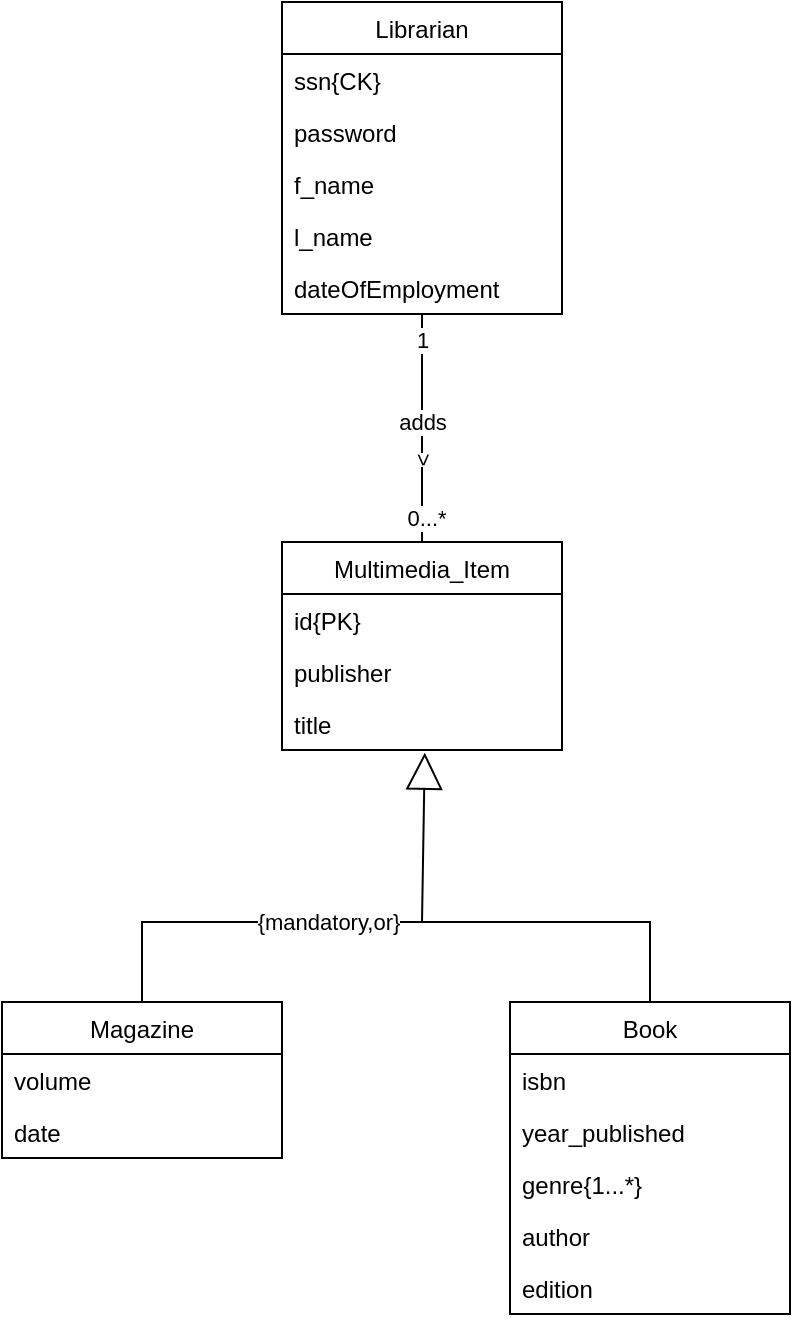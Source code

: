 <mxfile version="17.2.4" type="device"><diagram id="lKnWAcIyVKvE9hc4muUv" name="Page-1"><mxGraphModel dx="782" dy="531" grid="1" gridSize="10" guides="1" tooltips="1" connect="1" arrows="1" fold="1" page="1" pageScale="1" pageWidth="827" pageHeight="1169" math="0" shadow="0"><root><mxCell id="0"/><mxCell id="1" parent="0"/><mxCell id="eAr_a0Y2EGPWstjJ6aGa-1" value="Librarian" style="swimlane;fontStyle=0;childLayout=stackLayout;horizontal=1;startSize=26;fillColor=none;horizontalStack=0;resizeParent=1;resizeParentMax=0;resizeLast=0;collapsible=1;marginBottom=0;" parent="1" vertex="1"><mxGeometry x="230" y="20" width="140" height="156" as="geometry"/></mxCell><mxCell id="eAr_a0Y2EGPWstjJ6aGa-2" value="ssn{CK}" style="text;strokeColor=none;fillColor=none;align=left;verticalAlign=top;spacingLeft=4;spacingRight=4;overflow=hidden;rotatable=0;points=[[0,0.5],[1,0.5]];portConstraint=eastwest;" parent="eAr_a0Y2EGPWstjJ6aGa-1" vertex="1"><mxGeometry y="26" width="140" height="26" as="geometry"/></mxCell><mxCell id="eAr_a0Y2EGPWstjJ6aGa-3" value="password" style="text;strokeColor=none;fillColor=none;align=left;verticalAlign=top;spacingLeft=4;spacingRight=4;overflow=hidden;rotatable=0;points=[[0,0.5],[1,0.5]];portConstraint=eastwest;" parent="eAr_a0Y2EGPWstjJ6aGa-1" vertex="1"><mxGeometry y="52" width="140" height="26" as="geometry"/></mxCell><mxCell id="eAr_a0Y2EGPWstjJ6aGa-4" value="f_name" style="text;strokeColor=none;fillColor=none;align=left;verticalAlign=top;spacingLeft=4;spacingRight=4;overflow=hidden;rotatable=0;points=[[0,0.5],[1,0.5]];portConstraint=eastwest;" parent="eAr_a0Y2EGPWstjJ6aGa-1" vertex="1"><mxGeometry y="78" width="140" height="26" as="geometry"/></mxCell><mxCell id="eAr_a0Y2EGPWstjJ6aGa-18" value="l_name" style="text;strokeColor=none;fillColor=none;align=left;verticalAlign=top;spacingLeft=4;spacingRight=4;overflow=hidden;rotatable=0;points=[[0,0.5],[1,0.5]];portConstraint=eastwest;" parent="eAr_a0Y2EGPWstjJ6aGa-1" vertex="1"><mxGeometry y="104" width="140" height="26" as="geometry"/></mxCell><mxCell id="eAr_a0Y2EGPWstjJ6aGa-17" value="dateOfEmployment" style="text;strokeColor=none;fillColor=none;align=left;verticalAlign=top;spacingLeft=4;spacingRight=4;overflow=hidden;rotatable=0;points=[[0,0.5],[1,0.5]];portConstraint=eastwest;" parent="eAr_a0Y2EGPWstjJ6aGa-1" vertex="1"><mxGeometry y="130" width="140" height="26" as="geometry"/></mxCell><mxCell id="eAr_a0Y2EGPWstjJ6aGa-5" value="Multimedia_Item" style="swimlane;fontStyle=0;childLayout=stackLayout;horizontal=1;startSize=26;fillColor=none;horizontalStack=0;resizeParent=1;resizeParentMax=0;resizeLast=0;collapsible=1;marginBottom=0;" parent="1" vertex="1"><mxGeometry x="230" y="290" width="140" height="104" as="geometry"/></mxCell><mxCell id="eAr_a0Y2EGPWstjJ6aGa-6" value="id{PK}" style="text;strokeColor=none;fillColor=none;align=left;verticalAlign=top;spacingLeft=4;spacingRight=4;overflow=hidden;rotatable=0;points=[[0,0.5],[1,0.5]];portConstraint=eastwest;" parent="eAr_a0Y2EGPWstjJ6aGa-5" vertex="1"><mxGeometry y="26" width="140" height="26" as="geometry"/></mxCell><mxCell id="eAr_a0Y2EGPWstjJ6aGa-7" value="publisher" style="text;strokeColor=none;fillColor=none;align=left;verticalAlign=top;spacingLeft=4;spacingRight=4;overflow=hidden;rotatable=0;points=[[0,0.5],[1,0.5]];portConstraint=eastwest;" parent="eAr_a0Y2EGPWstjJ6aGa-5" vertex="1"><mxGeometry y="52" width="140" height="26" as="geometry"/></mxCell><mxCell id="eAr_a0Y2EGPWstjJ6aGa-8" value="title" style="text;strokeColor=none;fillColor=none;align=left;verticalAlign=top;spacingLeft=4;spacingRight=4;overflow=hidden;rotatable=0;points=[[0,0.5],[1,0.5]];portConstraint=eastwest;" parent="eAr_a0Y2EGPWstjJ6aGa-5" vertex="1"><mxGeometry y="78" width="140" height="26" as="geometry"/></mxCell><mxCell id="eAr_a0Y2EGPWstjJ6aGa-9" value="Magazine" style="swimlane;fontStyle=0;childLayout=stackLayout;horizontal=1;startSize=26;fillColor=none;horizontalStack=0;resizeParent=1;resizeParentMax=0;resizeLast=0;collapsible=1;marginBottom=0;" parent="1" vertex="1"><mxGeometry x="90" y="520" width="140" height="78" as="geometry"/></mxCell><mxCell id="eAr_a0Y2EGPWstjJ6aGa-10" value="volume" style="text;strokeColor=none;fillColor=none;align=left;verticalAlign=top;spacingLeft=4;spacingRight=4;overflow=hidden;rotatable=0;points=[[0,0.5],[1,0.5]];portConstraint=eastwest;" parent="eAr_a0Y2EGPWstjJ6aGa-9" vertex="1"><mxGeometry y="26" width="140" height="26" as="geometry"/></mxCell><mxCell id="eAr_a0Y2EGPWstjJ6aGa-11" value="date" style="text;strokeColor=none;fillColor=none;align=left;verticalAlign=top;spacingLeft=4;spacingRight=4;overflow=hidden;rotatable=0;points=[[0,0.5],[1,0.5]];portConstraint=eastwest;" parent="eAr_a0Y2EGPWstjJ6aGa-9" vertex="1"><mxGeometry y="52" width="140" height="26" as="geometry"/></mxCell><mxCell id="eAr_a0Y2EGPWstjJ6aGa-13" value="Book" style="swimlane;fontStyle=0;childLayout=stackLayout;horizontal=1;startSize=26;fillColor=none;horizontalStack=0;resizeParent=1;resizeParentMax=0;resizeLast=0;collapsible=1;marginBottom=0;" parent="1" vertex="1"><mxGeometry x="344" y="520" width="140" height="156" as="geometry"/></mxCell><mxCell id="eAr_a0Y2EGPWstjJ6aGa-14" value="isbn" style="text;strokeColor=none;fillColor=none;align=left;verticalAlign=top;spacingLeft=4;spacingRight=4;overflow=hidden;rotatable=0;points=[[0,0.5],[1,0.5]];portConstraint=eastwest;" parent="eAr_a0Y2EGPWstjJ6aGa-13" vertex="1"><mxGeometry y="26" width="140" height="26" as="geometry"/></mxCell><mxCell id="eAr_a0Y2EGPWstjJ6aGa-15" value="year_published" style="text;strokeColor=none;fillColor=none;align=left;verticalAlign=top;spacingLeft=4;spacingRight=4;overflow=hidden;rotatable=0;points=[[0,0.5],[1,0.5]];portConstraint=eastwest;" parent="eAr_a0Y2EGPWstjJ6aGa-13" vertex="1"><mxGeometry y="52" width="140" height="26" as="geometry"/></mxCell><mxCell id="eAr_a0Y2EGPWstjJ6aGa-16" value="genre{1...*}" style="text;strokeColor=none;fillColor=none;align=left;verticalAlign=top;spacingLeft=4;spacingRight=4;overflow=hidden;rotatable=0;points=[[0,0.5],[1,0.5]];portConstraint=eastwest;" parent="eAr_a0Y2EGPWstjJ6aGa-13" vertex="1"><mxGeometry y="78" width="140" height="26" as="geometry"/></mxCell><mxCell id="eAr_a0Y2EGPWstjJ6aGa-20" value="author" style="text;strokeColor=none;fillColor=none;align=left;verticalAlign=top;spacingLeft=4;spacingRight=4;overflow=hidden;rotatable=0;points=[[0,0.5],[1,0.5]];portConstraint=eastwest;" parent="eAr_a0Y2EGPWstjJ6aGa-13" vertex="1"><mxGeometry y="104" width="140" height="26" as="geometry"/></mxCell><mxCell id="eAr_a0Y2EGPWstjJ6aGa-19" value="edition" style="text;strokeColor=none;fillColor=none;align=left;verticalAlign=top;spacingLeft=4;spacingRight=4;overflow=hidden;rotatable=0;points=[[0,0.5],[1,0.5]];portConstraint=eastwest;" parent="eAr_a0Y2EGPWstjJ6aGa-13" vertex="1"><mxGeometry y="130" width="140" height="26" as="geometry"/></mxCell><mxCell id="eAr_a0Y2EGPWstjJ6aGa-21" value="" style="endArrow=none;html=1;rounded=0;entryX=0.5;entryY=1;entryDx=0;entryDy=0;exitX=0.5;exitY=0;exitDx=0;exitDy=0;" parent="1" source="eAr_a0Y2EGPWstjJ6aGa-5" target="eAr_a0Y2EGPWstjJ6aGa-1" edge="1"><mxGeometry width="50" height="50" relative="1" as="geometry"><mxPoint x="380" y="300" as="sourcePoint"/><mxPoint x="430" y="250" as="targetPoint"/></mxGeometry></mxCell><mxCell id="eAr_a0Y2EGPWstjJ6aGa-26" value="adds" style="edgeLabel;html=1;align=center;verticalAlign=middle;resizable=0;points=[];" parent="eAr_a0Y2EGPWstjJ6aGa-21" vertex="1" connectable="0"><mxGeometry x="-0.228" y="3" relative="1" as="geometry"><mxPoint x="3" y="-16" as="offset"/></mxGeometry></mxCell><mxCell id="eAr_a0Y2EGPWstjJ6aGa-27" value="&amp;gt;" style="edgeLabel;html=1;align=center;verticalAlign=middle;resizable=0;points=[];rotation=90;" parent="eAr_a0Y2EGPWstjJ6aGa-21" vertex="1" connectable="0"><mxGeometry x="-0.263" y="-1" relative="1" as="geometry"><mxPoint as="offset"/></mxGeometry></mxCell><mxCell id="eAr_a0Y2EGPWstjJ6aGa-28" value="1" style="edgeLabel;html=1;align=center;verticalAlign=middle;resizable=0;points=[];" parent="eAr_a0Y2EGPWstjJ6aGa-21" vertex="1" connectable="0"><mxGeometry x="0.772" relative="1" as="geometry"><mxPoint as="offset"/></mxGeometry></mxCell><mxCell id="eAr_a0Y2EGPWstjJ6aGa-29" value="0...*" style="edgeLabel;html=1;align=center;verticalAlign=middle;resizable=0;points=[];" parent="eAr_a0Y2EGPWstjJ6aGa-21" vertex="1" connectable="0"><mxGeometry x="-0.789" y="-2" relative="1" as="geometry"><mxPoint as="offset"/></mxGeometry></mxCell><mxCell id="eAr_a0Y2EGPWstjJ6aGa-30" value="{mandatory,or}" style="endArrow=block;endSize=16;endFill=0;html=1;rounded=0;entryX=0.51;entryY=1.051;entryDx=0;entryDy=0;entryPerimeter=0;exitX=0.5;exitY=0;exitDx=0;exitDy=0;" parent="1" source="eAr_a0Y2EGPWstjJ6aGa-9" target="eAr_a0Y2EGPWstjJ6aGa-8" edge="1"><mxGeometry width="160" relative="1" as="geometry"><mxPoint x="320" y="480" as="sourcePoint"/><mxPoint x="480" y="480" as="targetPoint"/><Array as="points"><mxPoint x="160" y="480"/><mxPoint x="300" y="480"/></Array></mxGeometry></mxCell><mxCell id="eAr_a0Y2EGPWstjJ6aGa-31" value="" style="endArrow=none;html=1;rounded=0;exitX=0.5;exitY=0;exitDx=0;exitDy=0;" parent="1" source="eAr_a0Y2EGPWstjJ6aGa-13" edge="1"><mxGeometry width="50" height="50" relative="1" as="geometry"><mxPoint x="380" y="500" as="sourcePoint"/><mxPoint x="300" y="480" as="targetPoint"/><Array as="points"><mxPoint x="414" y="480"/></Array></mxGeometry></mxCell></root></mxGraphModel></diagram></mxfile>